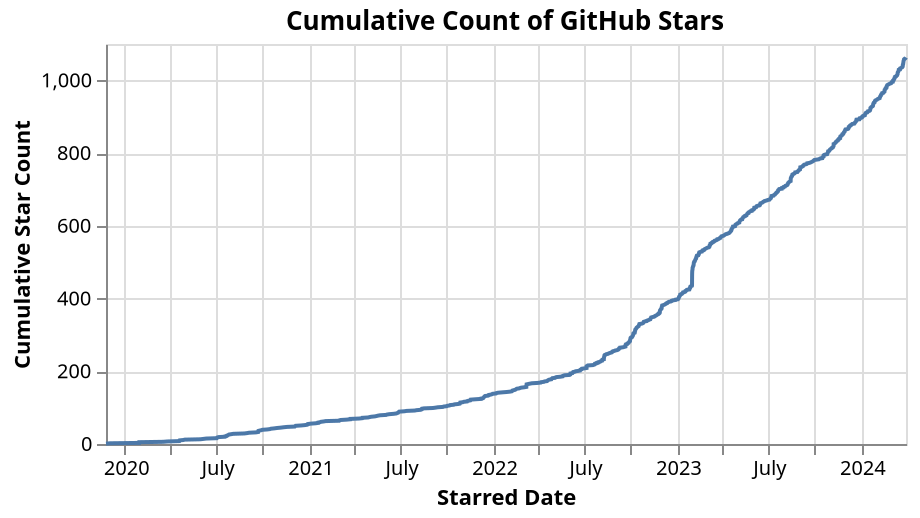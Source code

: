 {"config": {"view": {"continuousWidth": 400, "continuousHeight": 300}}, "data": {"name": "data-871caa5021346461f1d7b083c9f954ff"}, "mark": "line", "encoding": {"tooltip": [{"field": "starredAt", "title": "Date", "type": "temporal"}, {"field": "cumulative_count", "title": "Cumulative Count", "type": "quantitative"}], "x": {"axis": {"title": "Starred Date"}, "field": "starredAt", "type": "temporal"}, "y": {"axis": {"title": "Cumulative Star Count"}, "field": "cumulative_count", "type": "quantitative"}}, "height": 200, "title": "Cumulative Count of GitHub Stars", "transform": [{"window": [{"op": "count", "as": "cumulative_count"}], "sort": [{"field": "starredAt"}]}], "$schema": "https://vega.github.io/schema/vega-lite/v4.17.0.json", "datasets": {"data-871caa5021346461f1d7b083c9f954ff": [{"starredAt": "2019-11-24T11:53:49+00:00"}, {"starredAt": "2019-12-02T17:43:54+00:00"}, {"starredAt": "2020-01-29T11:51:42+00:00"}, {"starredAt": "2020-01-29T15:34:41+00:00"}, {"starredAt": "2020-01-29T16:07:53+00:00"}, {"starredAt": "2020-03-16T15:19:39+00:00"}, {"starredAt": "2020-03-25T11:19:59+00:00"}, {"starredAt": "2020-04-18T02:05:04+00:00"}, {"starredAt": "2020-04-18T12:23:40+00:00"}, {"starredAt": "2020-04-18T19:17:12+00:00"}, {"starredAt": "2020-04-26T02:24:30+00:00"}, {"starredAt": "2020-04-28T17:20:31+00:00"}, {"starredAt": "2020-05-29T20:05:55+00:00"}, {"starredAt": "2020-06-04T17:29:19+00:00"}, {"starredAt": "2020-06-10T07:50:57+00:00"}, {"starredAt": "2020-07-01T03:54:42+00:00"}, {"starredAt": "2020-07-01T11:02:05+00:00"}, {"starredAt": "2020-07-02T08:12:09+00:00"}, {"starredAt": "2020-07-04T23:20:23+00:00"}, {"starredAt": "2020-07-17T10:14:14+00:00"}, {"starredAt": "2020-07-17T16:04:50+00:00"}, {"starredAt": "2020-07-20T22:41:55+00:00"}, {"starredAt": "2020-07-21T04:59:47+00:00"}, {"starredAt": "2020-07-23T02:08:31+00:00"}, {"starredAt": "2020-07-24T10:11:41+00:00"}, {"starredAt": "2020-07-25T11:46:58+00:00"}, {"starredAt": "2020-07-29T22:35:40+00:00"}, {"starredAt": "2020-08-03T03:24:00+00:00"}, {"starredAt": "2020-08-25T03:27:37+00:00"}, {"starredAt": "2020-08-30T13:59:05+00:00"}, {"starredAt": "2020-09-03T12:06:56+00:00"}, {"starredAt": "2020-09-17T09:02:50+00:00"}, {"starredAt": "2020-09-21T10:25:45+00:00"}, {"starredAt": "2020-09-21T13:32:43+00:00"}, {"starredAt": "2020-09-21T14:41:49+00:00"}, {"starredAt": "2020-09-21T20:22:27+00:00"}, {"starredAt": "2020-09-24T13:37:59+00:00"}, {"starredAt": "2020-09-27T19:31:02+00:00"}, {"starredAt": "2020-09-29T15:12:34+00:00"}, {"starredAt": "2020-10-09T08:32:19+00:00"}, {"starredAt": "2020-10-14T19:35:54+00:00"}, {"starredAt": "2020-10-16T18:42:21+00:00"}, {"starredAt": "2020-10-23T14:55:22+00:00"}, {"starredAt": "2020-10-28T17:22:25+00:00"}, {"starredAt": "2020-11-05T06:59:55+00:00"}, {"starredAt": "2020-11-10T19:29:33+00:00"}, {"starredAt": "2020-11-17T15:52:01+00:00"}, {"starredAt": "2020-12-03T03:41:34+00:00"}, {"starredAt": "2020-12-03T20:57:41+00:00"}, {"starredAt": "2020-12-04T16:46:02+00:00"}, {"starredAt": "2020-12-15T16:59:49+00:00"}, {"starredAt": "2020-12-23T07:43:05+00:00"}, {"starredAt": "2020-12-27T20:50:23+00:00"}, {"starredAt": "2020-12-29T09:57:35+00:00"}, {"starredAt": "2020-12-29T13:32:56+00:00"}, {"starredAt": "2021-01-04T02:42:34+00:00"}, {"starredAt": "2021-01-13T17:10:13+00:00"}, {"starredAt": "2021-01-18T13:34:47+00:00"}, {"starredAt": "2021-01-18T16:13:38+00:00"}, {"starredAt": "2021-01-22T09:49:44+00:00"}, {"starredAt": "2021-01-23T22:57:08+00:00"}, {"starredAt": "2021-01-29T12:54:24+00:00"}, {"starredAt": "2021-02-02T12:59:26+00:00"}, {"starredAt": "2021-03-01T03:33:12+00:00"}, {"starredAt": "2021-03-01T14:23:35+00:00"}, {"starredAt": "2021-03-04T01:59:25+00:00"}, {"starredAt": "2021-03-15T18:28:19+00:00"}, {"starredAt": "2021-03-23T09:41:47+00:00"}, {"starredAt": "2021-03-23T12:40:43+00:00"}, {"starredAt": "2021-04-09T14:20:32+00:00"}, {"starredAt": "2021-04-16T02:03:36+00:00"}, {"starredAt": "2021-04-16T09:42:59+00:00"}, {"starredAt": "2021-04-27T19:12:35+00:00"}, {"starredAt": "2021-04-30T13:59:48+00:00"}, {"starredAt": "2021-05-04T03:34:21+00:00"}, {"starredAt": "2021-05-11T09:09:34+00:00"}, {"starredAt": "2021-05-14T13:40:09+00:00"}, {"starredAt": "2021-05-17T07:51:43+00:00"}, {"starredAt": "2021-05-21T09:06:47+00:00"}, {"starredAt": "2021-06-02T11:15:21+00:00"}, {"starredAt": "2021-06-04T03:37:28+00:00"}, {"starredAt": "2021-06-08T16:16:45+00:00"}, {"starredAt": "2021-06-17T09:38:35+00:00"}, {"starredAt": "2021-06-22T19:16:52+00:00"}, {"starredAt": "2021-06-24T07:54:38+00:00"}, {"starredAt": "2021-06-26T08:39:19+00:00"}, {"starredAt": "2021-06-26T20:10:33+00:00"}, {"starredAt": "2021-06-27T12:20:28+00:00"}, {"starredAt": "2021-06-28T08:03:05+00:00"}, {"starredAt": "2021-07-08T17:26:29+00:00"}, {"starredAt": "2021-07-12T22:54:23+00:00"}, {"starredAt": "2021-07-29T05:53:50+00:00"}, {"starredAt": "2021-08-01T19:22:36+00:00"}, {"starredAt": "2021-08-09T21:31:21+00:00"}, {"starredAt": "2021-08-11T17:02:26+00:00"}, {"starredAt": "2021-08-11T17:02:51+00:00"}, {"starredAt": "2021-08-12T06:11:47+00:00"}, {"starredAt": "2021-08-16T13:14:11+00:00"}, {"starredAt": "2021-09-03T09:38:27+00:00"}, {"starredAt": "2021-09-08T15:26:04+00:00"}, {"starredAt": "2021-09-12T23:18:35+00:00"}, {"starredAt": "2021-09-23T05:47:53+00:00"}, {"starredAt": "2021-09-24T14:01:24+00:00"}, {"starredAt": "2021-09-30T19:12:20+00:00"}, {"starredAt": "2021-10-01T21:07:44+00:00"}, {"starredAt": "2021-10-06T10:55:06+00:00"}, {"starredAt": "2021-10-07T08:29:10+00:00"}, {"starredAt": "2021-10-14T17:38:05+00:00"}, {"starredAt": "2021-10-15T20:34:22+00:00"}, {"starredAt": "2021-10-23T03:26:41+00:00"}, {"starredAt": "2021-10-26T21:23:17+00:00"}, {"starredAt": "2021-10-27T08:26:14+00:00"}, {"starredAt": "2021-10-27T11:20:06+00:00"}, {"starredAt": "2021-10-27T14:33:28+00:00"}, {"starredAt": "2021-11-01T20:50:50+00:00"}, {"starredAt": "2021-11-03T11:05:52+00:00"}, {"starredAt": "2021-11-10T01:40:26+00:00"}, {"starredAt": "2021-11-10T09:41:12+00:00"}, {"starredAt": "2021-11-12T21:15:57+00:00"}, {"starredAt": "2021-11-16T10:32:17+00:00"}, {"starredAt": "2021-11-16T16:08:38+00:00"}, {"starredAt": "2021-11-17T02:34:19+00:00"}, {"starredAt": "2021-11-26T17:06:46+00:00"}, {"starredAt": "2021-12-07T19:20:15+00:00"}, {"starredAt": "2021-12-07T23:16:44+00:00"}, {"starredAt": "2021-12-11T22:59:25+00:00"}, {"starredAt": "2021-12-12T13:34:49+00:00"}, {"starredAt": "2021-12-12T23:09:20+00:00"}, {"starredAt": "2021-12-13T14:54:41+00:00"}, {"starredAt": "2021-12-14T14:15:57+00:00"}, {"starredAt": "2021-12-14T19:51:50+00:00"}, {"starredAt": "2021-12-15T20:23:36+00:00"}, {"starredAt": "2021-12-21T22:27:59+00:00"}, {"starredAt": "2021-12-23T07:52:29+00:00"}, {"starredAt": "2021-12-23T12:21:48+00:00"}, {"starredAt": "2021-12-27T14:20:13+00:00"}, {"starredAt": "2021-12-29T18:12:51+00:00"}, {"starredAt": "2021-12-30T16:51:38+00:00"}, {"starredAt": "2022-01-06T15:38:56+00:00"}, {"starredAt": "2022-01-07T06:59:20+00:00"}, {"starredAt": "2022-01-10T11:04:09+00:00"}, {"starredAt": "2022-01-18T16:22:18+00:00"}, {"starredAt": "2022-01-27T16:08:46+00:00"}, {"starredAt": "2022-02-03T07:31:37+00:00"}, {"starredAt": "2022-02-07T02:55:14+00:00"}, {"starredAt": "2022-02-07T20:54:41+00:00"}, {"starredAt": "2022-02-08T05:41:19+00:00"}, {"starredAt": "2022-02-10T14:37:52+00:00"}, {"starredAt": "2022-02-13T12:17:43+00:00"}, {"starredAt": "2022-02-14T16:10:24+00:00"}, {"starredAt": "2022-02-15T12:14:28+00:00"}, {"starredAt": "2022-02-16T18:07:26+00:00"}, {"starredAt": "2022-02-21T15:43:24+00:00"}, {"starredAt": "2022-02-23T04:55:01+00:00"}, {"starredAt": "2022-02-25T16:55:23+00:00"}, {"starredAt": "2022-03-03T19:28:58+00:00"}, {"starredAt": "2022-03-07T17:09:38+00:00"}, {"starredAt": "2022-03-07T17:16:33+00:00"}, {"starredAt": "2022-03-07T19:58:05+00:00"}, {"starredAt": "2022-03-07T20:02:28+00:00"}, {"starredAt": "2022-03-07T20:05:50+00:00"}, {"starredAt": "2022-03-08T03:51:10+00:00"}, {"starredAt": "2022-03-08T07:08:21+00:00"}, {"starredAt": "2022-03-08T08:13:51+00:00"}, {"starredAt": "2022-03-11T11:30:04+00:00"}, {"starredAt": "2022-03-15T00:57:10+00:00"}, {"starredAt": "2022-03-18T13:52:03+00:00"}, {"starredAt": "2022-03-30T06:38:29+00:00"}, {"starredAt": "2022-04-05T11:57:49+00:00"}, {"starredAt": "2022-04-06T04:14:58+00:00"}, {"starredAt": "2022-04-11T15:11:20+00:00"}, {"starredAt": "2022-04-12T15:42:38+00:00"}, {"starredAt": "2022-04-17T22:28:53+00:00"}, {"starredAt": "2022-04-18T14:37:04+00:00"}, {"starredAt": "2022-04-19T07:19:17+00:00"}, {"starredAt": "2022-04-20T12:12:24+00:00"}, {"starredAt": "2022-04-22T06:46:07+00:00"}, {"starredAt": "2022-04-26T05:59:49+00:00"}, {"starredAt": "2022-04-26T12:25:07+00:00"}, {"starredAt": "2022-04-27T14:44:24+00:00"}, {"starredAt": "2022-04-28T07:28:25+00:00"}, {"starredAt": "2022-05-03T20:44:24+00:00"}, {"starredAt": "2022-05-04T13:46:29+00:00"}, {"starredAt": "2022-05-06T08:30:32+00:00"}, {"starredAt": "2022-05-14T09:05:24+00:00"}, {"starredAt": "2022-05-18T11:55:02+00:00"}, {"starredAt": "2022-05-18T14:59:54+00:00"}, {"starredAt": "2022-05-20T08:51:00+00:00"}, {"starredAt": "2022-05-22T10:47:44+00:00"}, {"starredAt": "2022-06-01T16:30:58+00:00"}, {"starredAt": "2022-06-02T21:47:15+00:00"}, {"starredAt": "2022-06-03T02:41:52+00:00"}, {"starredAt": "2022-06-03T09:59:42+00:00"}, {"starredAt": "2022-06-03T10:16:04+00:00"}, {"starredAt": "2022-06-07T05:11:00+00:00"}, {"starredAt": "2022-06-07T13:51:04+00:00"}, {"starredAt": "2022-06-08T21:21:53+00:00"}, {"starredAt": "2022-06-09T01:11:20+00:00"}, {"starredAt": "2022-06-12T14:10:57+00:00"}, {"starredAt": "2022-06-13T10:05:25+00:00"}, {"starredAt": "2022-06-18T16:26:35+00:00"}, {"starredAt": "2022-06-22T01:37:51+00:00"}, {"starredAt": "2022-06-22T03:36:33+00:00"}, {"starredAt": "2022-06-22T16:18:51+00:00"}, {"starredAt": "2022-06-24T18:15:09+00:00"}, {"starredAt": "2022-06-24T20:16:11+00:00"}, {"starredAt": "2022-06-25T15:11:40+00:00"}, {"starredAt": "2022-06-30T22:03:32+00:00"}, {"starredAt": "2022-07-05T06:13:35+00:00"}, {"starredAt": "2022-07-05T06:42:30+00:00"}, {"starredAt": "2022-07-05T08:57:23+00:00"}, {"starredAt": "2022-07-05T09:07:52+00:00"}, {"starredAt": "2022-07-05T11:51:33+00:00"}, {"starredAt": "2022-07-05T11:52:07+00:00"}, {"starredAt": "2022-07-06T18:12:01+00:00"}, {"starredAt": "2022-07-07T16:41:11+00:00"}, {"starredAt": "2022-07-18T00:14:56+00:00"}, {"starredAt": "2022-07-19T23:47:35+00:00"}, {"starredAt": "2022-07-21T20:45:36+00:00"}, {"starredAt": "2022-07-22T10:44:23+00:00"}, {"starredAt": "2022-07-22T10:50:22+00:00"}, {"starredAt": "2022-07-25T12:30:09+00:00"}, {"starredAt": "2022-07-25T13:55:59+00:00"}, {"starredAt": "2022-07-28T14:58:48+00:00"}, {"starredAt": "2022-07-28T17:21:58+00:00"}, {"starredAt": "2022-07-31T16:12:36+00:00"}, {"starredAt": "2022-08-02T04:05:24+00:00"}, {"starredAt": "2022-08-02T14:29:08+00:00"}, {"starredAt": "2022-08-04T20:10:58+00:00"}, {"starredAt": "2022-08-04T20:21:46+00:00"}, {"starredAt": "2022-08-05T14:03:30+00:00"}, {"starredAt": "2022-08-05T17:46:15+00:00"}, {"starredAt": "2022-08-08T12:41:41+00:00"}, {"starredAt": "2022-08-08T12:54:32+00:00"}, {"starredAt": "2022-08-08T16:31:13+00:00"}, {"starredAt": "2022-08-08T17:28:33+00:00"}, {"starredAt": "2022-08-08T21:06:33+00:00"}, {"starredAt": "2022-08-08T21:56:35+00:00"}, {"starredAt": "2022-08-08T23:57:36+00:00"}, {"starredAt": "2022-08-09T04:33:11+00:00"}, {"starredAt": "2022-08-09T11:20:33+00:00"}, {"starredAt": "2022-08-09T13:12:08+00:00"}, {"starredAt": "2022-08-09T17:39:24+00:00"}, {"starredAt": "2022-08-09T19:57:25+00:00"}, {"starredAt": "2022-08-10T10:31:42+00:00"}, {"starredAt": "2022-08-12T16:10:25+00:00"}, {"starredAt": "2022-08-13T12:55:40+00:00"}, {"starredAt": "2022-08-16T22:28:38+00:00"}, {"starredAt": "2022-08-18T00:54:42+00:00"}, {"starredAt": "2022-08-19T18:56:57+00:00"}, {"starredAt": "2022-08-22T02:26:47+00:00"}, {"starredAt": "2022-08-24T12:00:19+00:00"}, {"starredAt": "2022-08-25T06:56:44+00:00"}, {"starredAt": "2022-08-25T09:06:19+00:00"}, {"starredAt": "2022-08-26T07:20:28+00:00"}, {"starredAt": "2022-08-29T14:22:02+00:00"}, {"starredAt": "2022-08-30T17:22:33+00:00"}, {"starredAt": "2022-09-03T10:49:08+00:00"}, {"starredAt": "2022-09-05T13:12:46+00:00"}, {"starredAt": "2022-09-06T16:06:47+00:00"}, {"starredAt": "2022-09-06T17:23:31+00:00"}, {"starredAt": "2022-09-07T13:20:53+00:00"}, {"starredAt": "2022-09-07T20:27:29+00:00"}, {"starredAt": "2022-09-09T16:37:02+00:00"}, {"starredAt": "2022-09-09T19:46:48+00:00"}, {"starredAt": "2022-09-15T13:38:50+00:00"}, {"starredAt": "2022-09-18T04:09:16+00:00"}, {"starredAt": "2022-09-20T11:38:35+00:00"}, {"starredAt": "2022-09-20T12:21:37+00:00"}, {"starredAt": "2022-09-20T12:46:55+00:00"}, {"starredAt": "2022-09-20T13:07:34+00:00"}, {"starredAt": "2022-09-20T16:09:21+00:00"}, {"starredAt": "2022-09-20T17:23:28+00:00"}, {"starredAt": "2022-09-21T04:40:52+00:00"}, {"starredAt": "2022-09-24T05:46:56+00:00"}, {"starredAt": "2022-09-24T20:56:19+00:00"}, {"starredAt": "2022-09-24T22:44:41+00:00"}, {"starredAt": "2022-09-26T12:11:08+00:00"}, {"starredAt": "2022-09-26T17:35:10+00:00"}, {"starredAt": "2022-09-27T11:21:22+00:00"}, {"starredAt": "2022-09-28T09:51:23+00:00"}, {"starredAt": "2022-09-28T12:10:02+00:00"}, {"starredAt": "2022-09-29T09:46:05+00:00"}, {"starredAt": "2022-09-29T09:59:37+00:00"}, {"starredAt": "2022-09-29T13:09:40+00:00"}, {"starredAt": "2022-09-29T15:48:59+00:00"}, {"starredAt": "2022-09-29T20:20:57+00:00"}, {"starredAt": "2022-09-30T04:51:18+00:00"}, {"starredAt": "2022-09-30T05:38:06+00:00"}, {"starredAt": "2022-09-30T08:50:09+00:00"}, {"starredAt": "2022-09-30T10:16:47+00:00"}, {"starredAt": "2022-09-30T16:43:21+00:00"}, {"starredAt": "2022-10-01T10:20:32+00:00"}, {"starredAt": "2022-10-03T13:22:31+00:00"}, {"starredAt": "2022-10-04T01:14:58+00:00"}, {"starredAt": "2022-10-04T09:38:13+00:00"}, {"starredAt": "2022-10-04T18:33:24+00:00"}, {"starredAt": "2022-10-05T05:30:23+00:00"}, {"starredAt": "2022-10-05T09:43:09+00:00"}, {"starredAt": "2022-10-05T14:07:31+00:00"}, {"starredAt": "2022-10-05T22:25:43+00:00"}, {"starredAt": "2022-10-06T01:24:35+00:00"}, {"starredAt": "2022-10-06T01:39:18+00:00"}, {"starredAt": "2022-10-06T03:27:33+00:00"}, {"starredAt": "2022-10-06T19:28:09+00:00"}, {"starredAt": "2022-10-08T21:22:15+00:00"}, {"starredAt": "2022-10-09T00:41:29+00:00"}, {"starredAt": "2022-10-09T04:21:32+00:00"}, {"starredAt": "2022-10-09T06:36:29+00:00"}, {"starredAt": "2022-10-09T07:13:28+00:00"}, {"starredAt": "2022-10-09T15:22:53+00:00"}, {"starredAt": "2022-10-09T15:30:39+00:00"}, {"starredAt": "2022-10-09T17:03:41+00:00"}, {"starredAt": "2022-10-09T21:30:54+00:00"}, {"starredAt": "2022-10-10T02:47:23+00:00"}, {"starredAt": "2022-10-11T00:42:12+00:00"}, {"starredAt": "2022-10-11T14:01:16+00:00"}, {"starredAt": "2022-10-11T19:10:43+00:00"}, {"starredAt": "2022-10-12T09:11:54+00:00"}, {"starredAt": "2022-10-12T15:04:40+00:00"}, {"starredAt": "2022-10-13T13:47:53+00:00"}, {"starredAt": "2022-10-14T14:44:42+00:00"}, {"starredAt": "2022-10-15T04:41:13+00:00"}, {"starredAt": "2022-10-16T12:04:29+00:00"}, {"starredAt": "2022-10-16T15:38:04+00:00"}, {"starredAt": "2022-10-17T00:35:39+00:00"}, {"starredAt": "2022-10-17T14:16:31+00:00"}, {"starredAt": "2022-10-17T14:38:30+00:00"}, {"starredAt": "2022-10-18T14:07:40+00:00"}, {"starredAt": "2022-10-18T14:44:22+00:00"}, {"starredAt": "2022-10-22T19:25:23+00:00"}, {"starredAt": "2022-10-24T16:32:48+00:00"}, {"starredAt": "2022-10-25T19:03:54+00:00"}, {"starredAt": "2022-10-25T23:43:08+00:00"}, {"starredAt": "2022-10-26T16:09:58+00:00"}, {"starredAt": "2022-10-26T20:48:56+00:00"}, {"starredAt": "2022-10-28T22:15:08+00:00"}, {"starredAt": "2022-11-01T12:13:28+00:00"}, {"starredAt": "2022-11-01T18:32:22+00:00"}, {"starredAt": "2022-11-03T12:42:17+00:00"}, {"starredAt": "2022-11-05T15:40:55+00:00"}, {"starredAt": "2022-11-06T22:56:25+00:00"}, {"starredAt": "2022-11-08T22:07:38+00:00"}, {"starredAt": "2022-11-09T04:20:58+00:00"}, {"starredAt": "2022-11-09T06:38:59+00:00"}, {"starredAt": "2022-11-09T16:29:37+00:00"}, {"starredAt": "2022-11-10T09:45:39+00:00"}, {"starredAt": "2022-11-10T13:13:00+00:00"}, {"starredAt": "2022-11-12T21:07:11+00:00"}, {"starredAt": "2022-11-16T09:29:50+00:00"}, {"starredAt": "2022-11-17T16:54:38+00:00"}, {"starredAt": "2022-11-18T00:03:22+00:00"}, {"starredAt": "2022-11-19T09:56:37+00:00"}, {"starredAt": "2022-11-21T01:16:36+00:00"}, {"starredAt": "2022-11-22T02:06:40+00:00"}, {"starredAt": "2022-11-22T20:30:14+00:00"}, {"starredAt": "2022-11-24T10:55:09+00:00"}, {"starredAt": "2022-11-24T11:00:28+00:00"}, {"starredAt": "2022-11-24T21:08:51+00:00"}, {"starredAt": "2022-11-27T04:45:18+00:00"}, {"starredAt": "2022-11-27T14:35:40+00:00"}, {"starredAt": "2022-11-27T16:38:48+00:00"}, {"starredAt": "2022-11-27T18:36:26+00:00"}, {"starredAt": "2022-11-27T18:49:03+00:00"}, {"starredAt": "2022-11-27T19:57:32+00:00"}, {"starredAt": "2022-11-27T20:20:16+00:00"}, {"starredAt": "2022-11-27T23:48:20+00:00"}, {"starredAt": "2022-11-28T06:06:29+00:00"}, {"starredAt": "2022-11-28T21:28:09+00:00"}, {"starredAt": "2022-11-29T13:58:42+00:00"}, {"starredAt": "2022-11-29T19:14:37+00:00"}, {"starredAt": "2022-12-01T00:46:35+00:00"}, {"starredAt": "2022-12-01T07:12:43+00:00"}, {"starredAt": "2022-12-01T08:32:17+00:00"}, {"starredAt": "2022-12-01T09:23:51+00:00"}, {"starredAt": "2022-12-01T13:05:40+00:00"}, {"starredAt": "2022-12-01T14:34:52+00:00"}, {"starredAt": "2022-12-01T14:43:30+00:00"}, {"starredAt": "2022-12-01T20:36:04+00:00"}, {"starredAt": "2022-12-02T07:07:05+00:00"}, {"starredAt": "2022-12-02T09:16:16+00:00"}, {"starredAt": "2022-12-04T15:58:38+00:00"}, {"starredAt": "2022-12-06T12:40:49+00:00"}, {"starredAt": "2022-12-07T22:54:58+00:00"}, {"starredAt": "2022-12-09T04:01:15+00:00"}, {"starredAt": "2022-12-09T16:58:41+00:00"}, {"starredAt": "2022-12-11T19:30:52+00:00"}, {"starredAt": "2022-12-11T22:47:19+00:00"}, {"starredAt": "2022-12-13T04:53:59+00:00"}, {"starredAt": "2022-12-14T18:10:14+00:00"}, {"starredAt": "2022-12-15T12:31:05+00:00"}, {"starredAt": "2022-12-19T18:35:24+00:00"}, {"starredAt": "2022-12-21T05:07:05+00:00"}, {"starredAt": "2022-12-21T08:06:28+00:00"}, {"starredAt": "2022-12-23T09:39:14+00:00"}, {"starredAt": "2022-12-28T15:09:46+00:00"}, {"starredAt": "2022-12-28T23:19:19+00:00"}, {"starredAt": "2023-01-02T15:40:42+00:00"}, {"starredAt": "2023-01-03T08:54:35+00:00"}, {"starredAt": "2023-01-03T17:59:49+00:00"}, {"starredAt": "2023-01-03T20:02:55+00:00"}, {"starredAt": "2023-01-04T04:10:30+00:00"}, {"starredAt": "2023-01-04T14:59:51+00:00"}, {"starredAt": "2023-01-04T16:47:02+00:00"}, {"starredAt": "2023-01-04T22:11:06+00:00"}, {"starredAt": "2023-01-05T12:45:50+00:00"}, {"starredAt": "2023-01-06T06:02:31+00:00"}, {"starredAt": "2023-01-06T10:27:36+00:00"}, {"starredAt": "2023-01-07T01:26:43+00:00"}, {"starredAt": "2023-01-07T06:28:04+00:00"}, {"starredAt": "2023-01-07T08:16:43+00:00"}, {"starredAt": "2023-01-09T14:17:20+00:00"}, {"starredAt": "2023-01-10T16:25:45+00:00"}, {"starredAt": "2023-01-10T20:26:46+00:00"}, {"starredAt": "2023-01-12T01:03:56+00:00"}, {"starredAt": "2023-01-12T07:11:58+00:00"}, {"starredAt": "2023-01-12T15:10:05+00:00"}, {"starredAt": "2023-01-15T23:37:04+00:00"}, {"starredAt": "2023-01-17T08:23:17+00:00"}, {"starredAt": "2023-01-17T10:57:10+00:00"}, {"starredAt": "2023-01-17T13:49:34+00:00"}, {"starredAt": "2023-01-18T22:17:57+00:00"}, {"starredAt": "2023-01-20T05:54:37+00:00"}, {"starredAt": "2023-01-20T12:58:53+00:00"}, {"starredAt": "2023-01-25T05:22:13+00:00"}, {"starredAt": "2023-01-25T08:45:37+00:00"}, {"starredAt": "2023-01-25T12:20:12+00:00"}, {"starredAt": "2023-01-25T18:26:08+00:00"}, {"starredAt": "2023-01-26T19:38:03+00:00"}, {"starredAt": "2023-01-26T20:13:50+00:00"}, {"starredAt": "2023-01-26T21:15:45+00:00"}, {"starredAt": "2023-01-26T22:36:21+00:00"}, {"starredAt": "2023-01-27T05:53:37+00:00"}, {"starredAt": "2023-01-28T21:16:54+00:00"}, {"starredAt": "2023-01-30T09:52:17+00:00"}, {"starredAt": "2023-01-30T13:14:05+00:00"}, {"starredAt": "2023-01-30T13:42:16+00:00"}, {"starredAt": "2023-01-30T13:57:59+00:00"}, {"starredAt": "2023-01-30T14:16:20+00:00"}, {"starredAt": "2023-01-30T14:24:29+00:00"}, {"starredAt": "2023-01-30T14:48:11+00:00"}, {"starredAt": "2023-01-30T15:02:57+00:00"}, {"starredAt": "2023-01-30T15:30:35+00:00"}, {"starredAt": "2023-01-30T15:32:51+00:00"}, {"starredAt": "2023-01-30T15:40:47+00:00"}, {"starredAt": "2023-01-30T15:42:16+00:00"}, {"starredAt": "2023-01-30T15:53:29+00:00"}, {"starredAt": "2023-01-30T16:00:47+00:00"}, {"starredAt": "2023-01-30T16:02:17+00:00"}, {"starredAt": "2023-01-30T16:07:43+00:00"}, {"starredAt": "2023-01-30T16:13:02+00:00"}, {"starredAt": "2023-01-30T16:24:56+00:00"}, {"starredAt": "2023-01-30T16:50:37+00:00"}, {"starredAt": "2023-01-30T17:16:36+00:00"}, {"starredAt": "2023-01-30T17:19:09+00:00"}, {"starredAt": "2023-01-30T17:24:38+00:00"}, {"starredAt": "2023-01-30T17:28:59+00:00"}, {"starredAt": "2023-01-30T17:40:55+00:00"}, {"starredAt": "2023-01-30T17:50:31+00:00"}, {"starredAt": "2023-01-30T17:52:28+00:00"}, {"starredAt": "2023-01-30T17:58:11+00:00"}, {"starredAt": "2023-01-30T17:59:09+00:00"}, {"starredAt": "2023-01-30T19:01:10+00:00"}, {"starredAt": "2023-01-30T19:05:27+00:00"}, {"starredAt": "2023-01-30T19:06:47+00:00"}, {"starredAt": "2023-01-30T19:22:42+00:00"}, {"starredAt": "2023-01-30T19:30:27+00:00"}, {"starredAt": "2023-01-30T19:57:08+00:00"}, {"starredAt": "2023-01-30T20:43:21+00:00"}, {"starredAt": "2023-01-30T21:06:08+00:00"}, {"starredAt": "2023-01-30T21:39:39+00:00"}, {"starredAt": "2023-01-30T22:07:24+00:00"}, {"starredAt": "2023-01-30T23:01:41+00:00"}, {"starredAt": "2023-01-30T23:34:02+00:00"}, {"starredAt": "2023-01-31T00:49:20+00:00"}, {"starredAt": "2023-01-31T01:03:13+00:00"}, {"starredAt": "2023-01-31T04:50:47+00:00"}, {"starredAt": "2023-01-31T07:33:17+00:00"}, {"starredAt": "2023-01-31T10:46:13+00:00"}, {"starredAt": "2023-01-31T12:14:03+00:00"}, {"starredAt": "2023-01-31T15:24:18+00:00"}, {"starredAt": "2023-01-31T16:34:15+00:00"}, {"starredAt": "2023-01-31T17:02:42+00:00"}, {"starredAt": "2023-01-31T17:15:54+00:00"}, {"starredAt": "2023-01-31T19:28:33+00:00"}, {"starredAt": "2023-02-01T04:54:34+00:00"}, {"starredAt": "2023-02-01T07:25:36+00:00"}, {"starredAt": "2023-02-01T15:05:11+00:00"}, {"starredAt": "2023-02-01T19:17:08+00:00"}, {"starredAt": "2023-02-01T23:43:11+00:00"}, {"starredAt": "2023-02-02T14:37:51+00:00"}, {"starredAt": "2023-02-02T15:55:02+00:00"}, {"starredAt": "2023-02-02T16:30:02+00:00"}, {"starredAt": "2023-02-02T20:29:49+00:00"}, {"starredAt": "2023-02-02T21:54:59+00:00"}, {"starredAt": "2023-02-03T02:22:18+00:00"}, {"starredAt": "2023-02-03T02:32:26+00:00"}, {"starredAt": "2023-02-03T02:46:49+00:00"}, {"starredAt": "2023-02-03T05:59:35+00:00"}, {"starredAt": "2023-02-03T13:34:11+00:00"}, {"starredAt": "2023-02-03T18:00:59+00:00"}, {"starredAt": "2023-02-04T18:28:15+00:00"}, {"starredAt": "2023-02-04T22:32:56+00:00"}, {"starredAt": "2023-02-05T10:46:29+00:00"}, {"starredAt": "2023-02-05T12:49:45+00:00"}, {"starredAt": "2023-02-05T21:45:11+00:00"}, {"starredAt": "2023-02-06T07:04:18+00:00"}, {"starredAt": "2023-02-06T13:15:09+00:00"}, {"starredAt": "2023-02-06T19:12:09+00:00"}, {"starredAt": "2023-02-07T13:55:17+00:00"}, {"starredAt": "2023-02-07T14:13:17+00:00"}, {"starredAt": "2023-02-07T22:04:07+00:00"}, {"starredAt": "2023-02-07T22:24:04+00:00"}, {"starredAt": "2023-02-08T10:30:39+00:00"}, {"starredAt": "2023-02-08T14:39:50+00:00"}, {"starredAt": "2023-02-08T14:57:55+00:00"}, {"starredAt": "2023-02-08T23:16:56+00:00"}, {"starredAt": "2023-02-09T05:12:01+00:00"}, {"starredAt": "2023-02-11T16:58:49+00:00"}, {"starredAt": "2023-02-11T18:29:28+00:00"}, {"starredAt": "2023-02-12T21:13:00+00:00"}, {"starredAt": "2023-02-13T04:11:52+00:00"}, {"starredAt": "2023-02-13T08:51:41+00:00"}, {"starredAt": "2023-02-13T08:54:00+00:00"}, {"starredAt": "2023-02-13T12:13:18+00:00"}, {"starredAt": "2023-02-13T13:15:29+00:00"}, {"starredAt": "2023-02-13T20:34:03+00:00"}, {"starredAt": "2023-02-15T17:07:51+00:00"}, {"starredAt": "2023-02-18T13:51:47+00:00"}, {"starredAt": "2023-02-18T14:16:21+00:00"}, {"starredAt": "2023-02-19T19:02:56+00:00"}, {"starredAt": "2023-02-21T10:57:22+00:00"}, {"starredAt": "2023-02-21T11:27:39+00:00"}, {"starredAt": "2023-02-23T17:21:38+00:00"}, {"starredAt": "2023-02-23T20:48:05+00:00"}, {"starredAt": "2023-02-24T17:23:50+00:00"}, {"starredAt": "2023-02-26T07:44:32+00:00"}, {"starredAt": "2023-02-27T19:24:06+00:00"}, {"starredAt": "2023-02-28T18:09:05+00:00"}, {"starredAt": "2023-03-02T12:52:56+00:00"}, {"starredAt": "2023-03-05T05:59:22+00:00"}, {"starredAt": "2023-03-05T20:52:48+00:00"}, {"starredAt": "2023-03-05T22:47:53+00:00"}, {"starredAt": "2023-03-06T11:56:08+00:00"}, {"starredAt": "2023-03-06T14:03:56+00:00"}, {"starredAt": "2023-03-06T15:47:39+00:00"}, {"starredAt": "2023-03-06T18:31:53+00:00"}, {"starredAt": "2023-03-07T17:32:58+00:00"}, {"starredAt": "2023-03-07T20:56:24+00:00"}, {"starredAt": "2023-03-08T04:25:59+00:00"}, {"starredAt": "2023-03-08T06:22:02+00:00"}, {"starredAt": "2023-03-10T14:22:21+00:00"}, {"starredAt": "2023-03-11T08:11:49+00:00"}, {"starredAt": "2023-03-11T10:47:30+00:00"}, {"starredAt": "2023-03-13T05:56:54+00:00"}, {"starredAt": "2023-03-13T08:08:33+00:00"}, {"starredAt": "2023-03-15T10:20:25+00:00"}, {"starredAt": "2023-03-15T15:52:30+00:00"}, {"starredAt": "2023-03-16T06:57:30+00:00"}, {"starredAt": "2023-03-19T05:49:42+00:00"}, {"starredAt": "2023-03-20T16:18:18+00:00"}, {"starredAt": "2023-03-20T17:24:26+00:00"}, {"starredAt": "2023-03-21T05:27:31+00:00"}, {"starredAt": "2023-03-24T16:49:05+00:00"}, {"starredAt": "2023-03-25T17:58:46+00:00"}, {"starredAt": "2023-03-26T04:42:55+00:00"}, {"starredAt": "2023-03-28T04:24:29+00:00"}, {"starredAt": "2023-03-28T08:58:23+00:00"}, {"starredAt": "2023-03-28T15:55:02+00:00"}, {"starredAt": "2023-03-29T11:33:01+00:00"}, {"starredAt": "2023-03-29T21:18:36+00:00"}, {"starredAt": "2023-04-01T02:28:09+00:00"}, {"starredAt": "2023-04-03T13:06:34+00:00"}, {"starredAt": "2023-04-04T10:16:33+00:00"}, {"starredAt": "2023-04-05T08:44:49+00:00"}, {"starredAt": "2023-04-06T09:02:30+00:00"}, {"starredAt": "2023-04-07T10:20:42+00:00"}, {"starredAt": "2023-04-10T16:37:09+00:00"}, {"starredAt": "2023-04-11T12:17:56+00:00"}, {"starredAt": "2023-04-14T02:23:27+00:00"}, {"starredAt": "2023-04-14T19:08:22+00:00"}, {"starredAt": "2023-04-15T08:39:52+00:00"}, {"starredAt": "2023-04-16T06:35:07+00:00"}, {"starredAt": "2023-04-16T18:25:34+00:00"}, {"starredAt": "2023-04-17T10:27:19+00:00"}, {"starredAt": "2023-04-18T01:41:26+00:00"}, {"starredAt": "2023-04-18T02:06:45+00:00"}, {"starredAt": "2023-04-18T17:58:06+00:00"}, {"starredAt": "2023-04-18T18:16:46+00:00"}, {"starredAt": "2023-04-18T18:41:15+00:00"}, {"starredAt": "2023-04-19T10:09:22+00:00"}, {"starredAt": "2023-04-19T16:18:04+00:00"}, {"starredAt": "2023-04-19T22:57:28+00:00"}, {"starredAt": "2023-04-20T09:07:06+00:00"}, {"starredAt": "2023-04-21T03:46:35+00:00"}, {"starredAt": "2023-04-21T13:55:17+00:00"}, {"starredAt": "2023-04-22T02:32:57+00:00"}, {"starredAt": "2023-04-22T03:20:11+00:00"}, {"starredAt": "2023-04-25T23:34:03+00:00"}, {"starredAt": "2023-04-26T04:24:19+00:00"}, {"starredAt": "2023-04-26T12:07:45+00:00"}, {"starredAt": "2023-04-26T14:27:01+00:00"}, {"starredAt": "2023-04-26T19:34:21+00:00"}, {"starredAt": "2023-04-27T17:14:58+00:00"}, {"starredAt": "2023-04-28T23:37:49+00:00"}, {"starredAt": "2023-04-30T14:45:32+00:00"}, {"starredAt": "2023-04-30T21:48:37+00:00"}, {"starredAt": "2023-05-02T14:56:46+00:00"}, {"starredAt": "2023-05-04T10:25:55+00:00"}, {"starredAt": "2023-05-04T12:31:04+00:00"}, {"starredAt": "2023-05-04T15:35:02+00:00"}, {"starredAt": "2023-05-04T23:12:48+00:00"}, {"starredAt": "2023-05-05T04:57:34+00:00"}, {"starredAt": "2023-05-05T12:21:47+00:00"}, {"starredAt": "2023-05-06T10:23:20+00:00"}, {"starredAt": "2023-05-06T19:13:29+00:00"}, {"starredAt": "2023-05-07T21:13:34+00:00"}, {"starredAt": "2023-05-10T08:11:40+00:00"}, {"starredAt": "2023-05-10T13:15:22+00:00"}, {"starredAt": "2023-05-10T14:29:21+00:00"}, {"starredAt": "2023-05-10T17:28:42+00:00"}, {"starredAt": "2023-05-11T07:39:29+00:00"}, {"starredAt": "2023-05-12T02:04:47+00:00"}, {"starredAt": "2023-05-12T09:07:36+00:00"}, {"starredAt": "2023-05-13T22:49:43+00:00"}, {"starredAt": "2023-05-14T08:00:50+00:00"}, {"starredAt": "2023-05-16T09:20:45+00:00"}, {"starredAt": "2023-05-16T11:43:24+00:00"}, {"starredAt": "2023-05-18T16:35:36+00:00"}, {"starredAt": "2023-05-18T20:55:43+00:00"}, {"starredAt": "2023-05-19T08:41:33+00:00"}, {"starredAt": "2023-05-19T17:53:04+00:00"}, {"starredAt": "2023-05-20T04:57:44+00:00"}, {"starredAt": "2023-05-20T14:40:32+00:00"}, {"starredAt": "2023-05-22T14:13:47+00:00"}, {"starredAt": "2023-05-22T16:25:43+00:00"}, {"starredAt": "2023-05-22T22:00:29+00:00"}, {"starredAt": "2023-05-24T06:08:47+00:00"}, {"starredAt": "2023-05-25T09:53:54+00:00"}, {"starredAt": "2023-05-26T00:42:33+00:00"}, {"starredAt": "2023-05-29T01:39:36+00:00"}, {"starredAt": "2023-05-29T03:35:15+00:00"}, {"starredAt": "2023-05-29T11:04:04+00:00"}, {"starredAt": "2023-06-01T01:43:06+00:00"}, {"starredAt": "2023-06-01T23:58:32+00:00"}, {"starredAt": "2023-06-02T17:23:28+00:00"}, {"starredAt": "2023-06-02T18:05:02+00:00"}, {"starredAt": "2023-06-02T18:28:12+00:00"}, {"starredAt": "2023-06-03T10:35:23+00:00"}, {"starredAt": "2023-06-03T10:42:42+00:00"}, {"starredAt": "2023-06-06T18:24:17+00:00"}, {"starredAt": "2023-06-07T02:25:22+00:00"}, {"starredAt": "2023-06-07T12:44:28+00:00"}, {"starredAt": "2023-06-07T19:02:00+00:00"}, {"starredAt": "2023-06-09T11:26:11+00:00"}, {"starredAt": "2023-06-13T09:48:04+00:00"}, {"starredAt": "2023-06-14T07:28:39+00:00"}, {"starredAt": "2023-06-14T08:52:22+00:00"}, {"starredAt": "2023-06-14T15:27:28+00:00"}, {"starredAt": "2023-06-14T17:59:52+00:00"}, {"starredAt": "2023-06-15T11:44:45+00:00"}, {"starredAt": "2023-06-15T13:20:18+00:00"}, {"starredAt": "2023-06-17T16:51:55+00:00"}, {"starredAt": "2023-06-19T07:05:38+00:00"}, {"starredAt": "2023-06-20T02:31:07+00:00"}, {"starredAt": "2023-06-20T17:42:41+00:00"}, {"starredAt": "2023-06-22T14:49:12+00:00"}, {"starredAt": "2023-06-23T04:35:25+00:00"}, {"starredAt": "2023-06-25T16:31:13+00:00"}, {"starredAt": "2023-06-28T11:54:11+00:00"}, {"starredAt": "2023-06-29T17:04:30+00:00"}, {"starredAt": "2023-07-03T06:22:08+00:00"}, {"starredAt": "2023-07-03T16:19:40+00:00"}, {"starredAt": "2023-07-04T12:34:21+00:00"}, {"starredAt": "2023-07-05T11:23:06+00:00"}, {"starredAt": "2023-07-06T02:36:55+00:00"}, {"starredAt": "2023-07-06T04:59:22+00:00"}, {"starredAt": "2023-07-06T11:06:12+00:00"}, {"starredAt": "2023-07-06T21:48:39+00:00"}, {"starredAt": "2023-07-06T22:00:22+00:00"}, {"starredAt": "2023-07-07T10:59:54+00:00"}, {"starredAt": "2023-07-07T12:20:41+00:00"}, {"starredAt": "2023-07-11T05:34:18+00:00"}, {"starredAt": "2023-07-11T11:02:40+00:00"}, {"starredAt": "2023-07-12T13:45:17+00:00"}, {"starredAt": "2023-07-14T04:15:33+00:00"}, {"starredAt": "2023-07-14T10:44:40+00:00"}, {"starredAt": "2023-07-14T22:16:19+00:00"}, {"starredAt": "2023-07-15T17:25:56+00:00"}, {"starredAt": "2023-07-16T21:25:55+00:00"}, {"starredAt": "2023-07-17T14:45:44+00:00"}, {"starredAt": "2023-07-17T15:38:52+00:00"}, {"starredAt": "2023-07-18T23:52:03+00:00"}, {"starredAt": "2023-07-19T18:36:01+00:00"}, {"starredAt": "2023-07-19T21:36:36+00:00"}, {"starredAt": "2023-07-20T11:03:27+00:00"}, {"starredAt": "2023-07-20T12:58:40+00:00"}, {"starredAt": "2023-07-20T14:48:31+00:00"}, {"starredAt": "2023-07-21T16:12:27+00:00"}, {"starredAt": "2023-07-22T03:13:49+00:00"}, {"starredAt": "2023-07-22T13:14:01+00:00"}, {"starredAt": "2023-07-27T14:20:54+00:00"}, {"starredAt": "2023-07-27T15:58:34+00:00"}, {"starredAt": "2023-07-27T18:55:30+00:00"}, {"starredAt": "2023-07-30T08:30:11+00:00"}, {"starredAt": "2023-07-30T09:04:50+00:00"}, {"starredAt": "2023-07-31T05:07:11+00:00"}, {"starredAt": "2023-08-03T03:07:40+00:00"}, {"starredAt": "2023-08-03T14:02:56+00:00"}, {"starredAt": "2023-08-03T23:33:12+00:00"}, {"starredAt": "2023-08-05T21:37:30+00:00"}, {"starredAt": "2023-08-07T12:25:08+00:00"}, {"starredAt": "2023-08-08T01:48:49+00:00"}, {"starredAt": "2023-08-08T12:55:20+00:00"}, {"starredAt": "2023-08-08T17:32:22+00:00"}, {"starredAt": "2023-08-08T17:49:41+00:00"}, {"starredAt": "2023-08-09T07:15:41+00:00"}, {"starredAt": "2023-08-09T12:15:19+00:00"}, {"starredAt": "2023-08-10T11:56:23+00:00"}, {"starredAt": "2023-08-10T20:04:53+00:00"}, {"starredAt": "2023-08-11T19:14:23+00:00"}, {"starredAt": "2023-08-12T21:01:13+00:00"}, {"starredAt": "2023-08-14T07:36:53+00:00"}, {"starredAt": "2023-08-14T07:47:42+00:00"}, {"starredAt": "2023-08-14T09:50:23+00:00"}, {"starredAt": "2023-08-14T10:05:35+00:00"}, {"starredAt": "2023-08-14T10:18:17+00:00"}, {"starredAt": "2023-08-14T10:41:52+00:00"}, {"starredAt": "2023-08-14T11:06:40+00:00"}, {"starredAt": "2023-08-14T13:41:05+00:00"}, {"starredAt": "2023-08-14T15:52:15+00:00"}, {"starredAt": "2023-08-14T20:02:37+00:00"}, {"starredAt": "2023-08-15T06:25:06+00:00"}, {"starredAt": "2023-08-15T18:33:53+00:00"}, {"starredAt": "2023-08-15T19:08:30+00:00"}, {"starredAt": "2023-08-16T05:38:22+00:00"}, {"starredAt": "2023-08-17T04:16:32+00:00"}, {"starredAt": "2023-08-17T11:06:37+00:00"}, {"starredAt": "2023-08-17T11:57:32+00:00"}, {"starredAt": "2023-08-17T12:58:03+00:00"}, {"starredAt": "2023-08-17T16:25:02+00:00"}, {"starredAt": "2023-08-18T18:51:22+00:00"}, {"starredAt": "2023-08-20T20:51:57+00:00"}, {"starredAt": "2023-08-21T22:01:57+00:00"}, {"starredAt": "2023-08-22T12:30:24+00:00"}, {"starredAt": "2023-08-23T11:17:40+00:00"}, {"starredAt": "2023-08-23T12:59:31+00:00"}, {"starredAt": "2023-08-27T09:37:12+00:00"}, {"starredAt": "2023-08-27T13:35:59+00:00"}, {"starredAt": "2023-08-28T14:24:00+00:00"}, {"starredAt": "2023-08-29T15:46:32+00:00"}, {"starredAt": "2023-08-29T20:19:54+00:00"}, {"starredAt": "2023-08-30T09:32:07+00:00"}, {"starredAt": "2023-08-31T20:01:41+00:00"}, {"starredAt": "2023-09-01T22:43:49+00:00"}, {"starredAt": "2023-09-01T22:44:01+00:00"}, {"starredAt": "2023-09-01T22:58:04+00:00"}, {"starredAt": "2023-09-02T06:26:27+00:00"}, {"starredAt": "2023-09-02T08:52:12+00:00"}, {"starredAt": "2023-09-02T10:18:14+00:00"}, {"starredAt": "2023-09-02T11:38:09+00:00"}, {"starredAt": "2023-09-05T09:58:58+00:00"}, {"starredAt": "2023-09-06T10:11:25+00:00"}, {"starredAt": "2023-09-07T15:36:13+00:00"}, {"starredAt": "2023-09-07T17:48:53+00:00"}, {"starredAt": "2023-09-08T19:14:55+00:00"}, {"starredAt": "2023-09-09T15:46:21+00:00"}, {"starredAt": "2023-09-10T00:09:45+00:00"}, {"starredAt": "2023-09-12T21:15:40+00:00"}, {"starredAt": "2023-09-15T07:30:29+00:00"}, {"starredAt": "2023-09-16T03:45:18+00:00"}, {"starredAt": "2023-09-16T06:48:42+00:00"}, {"starredAt": "2023-09-20T10:13:32+00:00"}, {"starredAt": "2023-09-22T12:42:58+00:00"}, {"starredAt": "2023-09-23T23:50:00+00:00"}, {"starredAt": "2023-09-25T10:39:22+00:00"}, {"starredAt": "2023-09-26T20:17:03+00:00"}, {"starredAt": "2023-09-28T03:56:39+00:00"}, {"starredAt": "2023-09-28T15:56:52+00:00"}, {"starredAt": "2023-09-29T09:23:04+00:00"}, {"starredAt": "2023-09-30T07:10:05+00:00"}, {"starredAt": "2023-10-04T20:02:35+00:00"}, {"starredAt": "2023-10-09T11:54:29+00:00"}, {"starredAt": "2023-10-10T10:27:46+00:00"}, {"starredAt": "2023-10-11T11:46:29+00:00"}, {"starredAt": "2023-10-15T22:35:03+00:00"}, {"starredAt": "2023-10-16T00:05:51+00:00"}, {"starredAt": "2023-10-16T03:52:19+00:00"}, {"starredAt": "2023-10-17T10:56:00+00:00"}, {"starredAt": "2023-10-18T14:43:51+00:00"}, {"starredAt": "2023-10-18T14:49:53+00:00"}, {"starredAt": "2023-10-18T14:50:18+00:00"}, {"starredAt": "2023-10-18T16:06:45+00:00"}, {"starredAt": "2023-10-18T19:11:28+00:00"}, {"starredAt": "2023-10-19T20:53:38+00:00"}, {"starredAt": "2023-10-21T23:27:39+00:00"}, {"starredAt": "2023-10-25T11:03:51+00:00"}, {"starredAt": "2023-10-25T13:23:42+00:00"}, {"starredAt": "2023-10-26T10:01:10+00:00"}, {"starredAt": "2023-10-26T14:57:53+00:00"}, {"starredAt": "2023-10-27T00:04:26+00:00"}, {"starredAt": "2023-10-27T04:53:21+00:00"}, {"starredAt": "2023-10-27T14:20:58+00:00"}, {"starredAt": "2023-10-27T14:33:28+00:00"}, {"starredAt": "2023-10-27T17:38:11+00:00"}, {"starredAt": "2023-10-29T19:44:19+00:00"}, {"starredAt": "2023-10-30T09:35:39+00:00"}, {"starredAt": "2023-10-30T14:40:43+00:00"}, {"starredAt": "2023-10-31T04:53:25+00:00"}, {"starredAt": "2023-10-31T12:03:11+00:00"}, {"starredAt": "2023-11-01T14:27:45+00:00"}, {"starredAt": "2023-11-02T10:21:33+00:00"}, {"starredAt": "2023-11-03T17:57:28+00:00"}, {"starredAt": "2023-11-03T20:34:00+00:00"}, {"starredAt": "2023-11-04T15:39:15+00:00"}, {"starredAt": "2023-11-06T05:17:09+00:00"}, {"starredAt": "2023-11-06T09:27:51+00:00"}, {"starredAt": "2023-11-07T01:15:57+00:00"}, {"starredAt": "2023-11-07T11:23:05+00:00"}, {"starredAt": "2023-11-07T11:52:57+00:00"}, {"starredAt": "2023-11-07T13:08:23+00:00"}, {"starredAt": "2023-11-07T13:45:33+00:00"}, {"starredAt": "2023-11-07T16:00:39+00:00"}, {"starredAt": "2023-11-07T16:32:04+00:00"}, {"starredAt": "2023-11-07T16:49:11+00:00"}, {"starredAt": "2023-11-09T08:58:30+00:00"}, {"starredAt": "2023-11-10T07:53:19+00:00"}, {"starredAt": "2023-11-10T15:59:51+00:00"}, {"starredAt": "2023-11-11T03:56:08+00:00"}, {"starredAt": "2023-11-12T11:12:30+00:00"}, {"starredAt": "2023-11-12T22:54:04+00:00"}, {"starredAt": "2023-11-12T23:35:55+00:00"}, {"starredAt": "2023-11-13T22:58:25+00:00"}, {"starredAt": "2023-11-15T11:14:12+00:00"}, {"starredAt": "2023-11-15T11:39:12+00:00"}, {"starredAt": "2023-11-15T21:48:40+00:00"}, {"starredAt": "2023-11-17T11:27:34+00:00"}, {"starredAt": "2023-11-17T13:45:14+00:00"}, {"starredAt": "2023-11-17T17:58:15+00:00"}, {"starredAt": "2023-11-18T15:14:50+00:00"}, {"starredAt": "2023-11-20T14:25:07+00:00"}, {"starredAt": "2023-11-20T15:19:16+00:00"}, {"starredAt": "2023-11-20T16:07:37+00:00"}, {"starredAt": "2023-11-20T17:03:30+00:00"}, {"starredAt": "2023-11-20T17:17:19+00:00"}, {"starredAt": "2023-11-20T23:48:39+00:00"}, {"starredAt": "2023-11-22T08:01:09+00:00"}, {"starredAt": "2023-11-23T14:29:08+00:00"}, {"starredAt": "2023-11-24T05:51:30+00:00"}, {"starredAt": "2023-11-24T08:44:21+00:00"}, {"starredAt": "2023-11-24T15:55:17+00:00"}, {"starredAt": "2023-11-24T22:05:02+00:00"}, {"starredAt": "2023-11-26T21:19:41+00:00"}, {"starredAt": "2023-11-27T01:56:17+00:00"}, {"starredAt": "2023-11-27T06:01:20+00:00"}, {"starredAt": "2023-11-27T20:03:25+00:00"}, {"starredAt": "2023-11-27T22:46:56+00:00"}, {"starredAt": "2023-11-28T16:57:34+00:00"}, {"starredAt": "2023-11-29T10:52:21+00:00"}, {"starredAt": "2023-11-29T12:39:34+00:00"}, {"starredAt": "2023-11-29T16:09:11+00:00"}, {"starredAt": "2023-11-30T05:56:10+00:00"}, {"starredAt": "2023-11-30T14:20:53+00:00"}, {"starredAt": "2023-11-30T16:17:21+00:00"}, {"starredAt": "2023-12-01T01:03:09+00:00"}, {"starredAt": "2023-12-05T06:57:59+00:00"}, {"starredAt": "2023-12-06T17:27:32+00:00"}, {"starredAt": "2023-12-07T01:55:56+00:00"}, {"starredAt": "2023-12-07T13:24:08+00:00"}, {"starredAt": "2023-12-07T14:11:25+00:00"}, {"starredAt": "2023-12-07T15:23:43+00:00"}, {"starredAt": "2023-12-07T16:31:46+00:00"}, {"starredAt": "2023-12-08T23:00:44+00:00"}, {"starredAt": "2023-12-09T01:19:04+00:00"}, {"starredAt": "2023-12-09T15:45:10+00:00"}, {"starredAt": "2023-12-11T09:44:18+00:00"}, {"starredAt": "2023-12-11T12:54:00+00:00"}, {"starredAt": "2023-12-12T22:31:49+00:00"}, {"starredAt": "2023-12-13T13:23:56+00:00"}, {"starredAt": "2023-12-14T07:42:32+00:00"}, {"starredAt": "2023-12-18T09:56:31+00:00"}, {"starredAt": "2023-12-18T15:47:26+00:00"}, {"starredAt": "2023-12-19T17:25:57+00:00"}, {"starredAt": "2023-12-19T20:55:41+00:00"}, {"starredAt": "2023-12-20T10:41:37+00:00"}, {"starredAt": "2023-12-21T07:55:35+00:00"}, {"starredAt": "2023-12-21T21:12:38+00:00"}, {"starredAt": "2023-12-22T11:38:22+00:00"}, {"starredAt": "2023-12-22T11:58:35+00:00"}, {"starredAt": "2023-12-22T15:57:44+00:00"}, {"starredAt": "2023-12-22T16:54:50+00:00"}, {"starredAt": "2023-12-22T21:38:06+00:00"}, {"starredAt": "2023-12-28T23:50:27+00:00"}, {"starredAt": "2023-12-29T07:23:21+00:00"}, {"starredAt": "2023-12-29T17:04:41+00:00"}, {"starredAt": "2023-12-29T18:19:31+00:00"}, {"starredAt": "2024-01-01T16:18:04+00:00"}, {"starredAt": "2024-01-02T22:36:04+00:00"}, {"starredAt": "2024-01-03T14:10:55+00:00"}, {"starredAt": "2024-01-03T14:13:07+00:00"}, {"starredAt": "2024-01-03T16:24:23+00:00"}, {"starredAt": "2024-01-04T16:13:51+00:00"}, {"starredAt": "2024-01-06T15:49:10+00:00"}, {"starredAt": "2024-01-08T15:09:03+00:00"}, {"starredAt": "2024-01-08T18:01:21+00:00"}, {"starredAt": "2024-01-08T22:42:05+00:00"}, {"starredAt": "2024-01-09T01:08:19+00:00"}, {"starredAt": "2024-01-09T14:01:10+00:00"}, {"starredAt": "2024-01-10T02:59:26+00:00"}, {"starredAt": "2024-01-10T03:45:32+00:00"}, {"starredAt": "2024-01-10T20:13:09+00:00"}, {"starredAt": "2024-01-13T14:54:37+00:00"}, {"starredAt": "2024-01-14T03:28:35+00:00"}, {"starredAt": "2024-01-14T17:47:33+00:00"}, {"starredAt": "2024-01-14T20:19:03+00:00"}, {"starredAt": "2024-01-17T14:43:09+00:00"}, {"starredAt": "2024-01-18T16:40:44+00:00"}, {"starredAt": "2024-01-18T23:36:17+00:00"}, {"starredAt": "2024-01-19T04:06:18+00:00"}, {"starredAt": "2024-01-19T12:14:36+00:00"}, {"starredAt": "2024-01-19T12:18:02+00:00"}, {"starredAt": "2024-01-19T13:31:17+00:00"}, {"starredAt": "2024-01-19T14:34:05+00:00"}, {"starredAt": "2024-01-19T16:41:54+00:00"}, {"starredAt": "2024-01-20T15:57:20+00:00"}, {"starredAt": "2024-01-20T23:09:40+00:00"}, {"starredAt": "2024-01-22T04:07:24+00:00"}, {"starredAt": "2024-01-22T15:32:17+00:00"}, {"starredAt": "2024-01-24T06:07:23+00:00"}, {"starredAt": "2024-01-24T17:25:15+00:00"}, {"starredAt": "2024-01-24T17:37:14+00:00"}, {"starredAt": "2024-01-24T22:09:41+00:00"}, {"starredAt": "2024-01-25T01:44:20+00:00"}, {"starredAt": "2024-01-25T02:11:14+00:00"}, {"starredAt": "2024-01-25T04:36:07+00:00"}, {"starredAt": "2024-01-25T10:11:17+00:00"}, {"starredAt": "2024-01-25T18:30:52+00:00"}, {"starredAt": "2024-01-26T18:29:18+00:00"}, {"starredAt": "2024-01-26T19:50:35+00:00"}, {"starredAt": "2024-01-28T02:24:38+00:00"}, {"starredAt": "2024-01-28T05:25:44+00:00"}, {"starredAt": "2024-01-28T07:51:12+00:00"}, {"starredAt": "2024-01-28T13:09:16+00:00"}, {"starredAt": "2024-01-28T20:07:25+00:00"}, {"starredAt": "2024-01-29T16:24:27+00:00"}, {"starredAt": "2024-01-31T11:21:04+00:00"}, {"starredAt": "2024-02-01T18:02:53+00:00"}, {"starredAt": "2024-02-02T10:23:57+00:00"}, {"starredAt": "2024-02-03T10:05:24+00:00"}, {"starredAt": "2024-02-05T05:06:05+00:00"}, {"starredAt": "2024-02-06T22:41:38+00:00"}, {"starredAt": "2024-02-07T01:08:51+00:00"}, {"starredAt": "2024-02-07T05:06:44+00:00"}, {"starredAt": "2024-02-07T20:42:38+00:00"}, {"starredAt": "2024-02-08T01:46:52+00:00"}, {"starredAt": "2024-02-08T02:22:07+00:00"}, {"starredAt": "2024-02-08T13:32:15+00:00"}, {"starredAt": "2024-02-09T09:45:15+00:00"}, {"starredAt": "2024-02-09T14:21:42+00:00"}, {"starredAt": "2024-02-09T15:00:41+00:00"}, {"starredAt": "2024-02-10T01:54:46+00:00"}, {"starredAt": "2024-02-10T10:04:56+00:00"}, {"starredAt": "2024-02-11T14:19:27+00:00"}, {"starredAt": "2024-02-11T19:07:58+00:00"}, {"starredAt": "2024-02-11T23:51:05+00:00"}, {"starredAt": "2024-02-14T13:09:35+00:00"}, {"starredAt": "2024-02-14T21:18:36+00:00"}, {"starredAt": "2024-02-15T19:48:29+00:00"}, {"starredAt": "2024-02-16T13:49:02+00:00"}, {"starredAt": "2024-02-16T14:13:53+00:00"}, {"starredAt": "2024-02-16T15:41:47+00:00"}, {"starredAt": "2024-02-16T16:22:01+00:00"}, {"starredAt": "2024-02-16T21:41:31+00:00"}, {"starredAt": "2024-02-16T23:05:08+00:00"}, {"starredAt": "2024-02-17T16:55:47+00:00"}, {"starredAt": "2024-02-18T07:57:04+00:00"}, {"starredAt": "2024-02-18T09:43:09+00:00"}, {"starredAt": "2024-02-19T07:23:33+00:00"}, {"starredAt": "2024-02-19T08:15:02+00:00"}, {"starredAt": "2024-02-20T14:42:08+00:00"}, {"starredAt": "2024-02-20T18:29:27+00:00"}, {"starredAt": "2024-02-20T19:42:13+00:00"}, {"starredAt": "2024-02-20T19:49:11+00:00"}, {"starredAt": "2024-02-20T23:14:27+00:00"}, {"starredAt": "2024-02-21T09:57:48+00:00"}, {"starredAt": "2024-02-21T15:36:44+00:00"}, {"starredAt": "2024-02-22T01:27:47+00:00"}, {"starredAt": "2024-02-23T08:17:38+00:00"}, {"starredAt": "2024-02-24T15:33:54+00:00"}, {"starredAt": "2024-02-26T03:08:13+00:00"}, {"starredAt": "2024-02-27T01:57:06+00:00"}, {"starredAt": "2024-02-29T13:12:59+00:00"}, {"starredAt": "2024-02-29T19:26:09+00:00"}, {"starredAt": "2024-03-01T09:53:00+00:00"}, {"starredAt": "2024-03-01T18:57:00+00:00"}, {"starredAt": "2024-03-04T04:27:56+00:00"}, {"starredAt": "2024-03-04T07:16:45+00:00"}, {"starredAt": "2024-03-04T14:14:02+00:00"}, {"starredAt": "2024-03-04T16:55:23+00:00"}, {"starredAt": "2024-03-04T18:11:38+00:00"}, {"starredAt": "2024-03-05T23:05:48+00:00"}, {"starredAt": "2024-03-06T01:04:28+00:00"}, {"starredAt": "2024-03-06T09:31:11+00:00"}, {"starredAt": "2024-03-06T23:38:11+00:00"}, {"starredAt": "2024-03-07T09:27:55+00:00"}, {"starredAt": "2024-03-07T14:35:39+00:00"}, {"starredAt": "2024-03-07T14:44:34+00:00"}, {"starredAt": "2024-03-08T11:48:11+00:00"}, {"starredAt": "2024-03-08T20:15:27+00:00"}, {"starredAt": "2024-03-08T20:43:04+00:00"}, {"starredAt": "2024-03-10T14:05:33+00:00"}, {"starredAt": "2024-03-10T21:16:55+00:00"}, {"starredAt": "2024-03-11T14:57:03+00:00"}, {"starredAt": "2024-03-12T15:54:32+00:00"}, {"starredAt": "2024-03-12T21:40:31+00:00"}, {"starredAt": "2024-03-13T01:15:25+00:00"}, {"starredAt": "2024-03-13T13:06:35+00:00"}, {"starredAt": "2024-03-13T13:39:25+00:00"}, {"starredAt": "2024-03-13T14:49:10+00:00"}, {"starredAt": "2024-03-13T15:31:49+00:00"}, {"starredAt": "2024-03-13T19:13:52+00:00"}, {"starredAt": "2024-03-13T22:54:46+00:00"}, {"starredAt": "2024-03-14T15:33:20+00:00"}, {"starredAt": "2024-03-14T22:43:59+00:00"}, {"starredAt": "2024-03-15T04:21:09+00:00"}, {"starredAt": "2024-03-15T09:03:40+00:00"}, {"starredAt": "2024-03-15T18:37:14+00:00"}, {"starredAt": "2024-03-15T20:40:54+00:00"}, {"starredAt": "2024-03-15T22:47:14+00:00"}, {"starredAt": "2024-03-18T11:37:14+00:00"}, {"starredAt": "2024-03-18T15:46:29+00:00"}, {"starredAt": "2024-03-18T16:34:08+00:00"}, {"starredAt": "2024-03-18T18:17:24+00:00"}, {"starredAt": "2024-03-20T07:29:23+00:00"}, {"starredAt": "2024-03-21T09:41:34+00:00"}, {"starredAt": "2024-03-22T18:21:24+00:00"}, {"starredAt": "2024-03-23T05:16:43+00:00"}, {"starredAt": "2024-03-23T17:19:18+00:00"}, {"starredAt": "2024-03-23T19:22:43+00:00"}, {"starredAt": "2024-03-23T20:17:28+00:00"}, {"starredAt": "2024-03-23T20:27:44+00:00"}, {"starredAt": "2024-03-23T21:40:11+00:00"}, {"starredAt": "2024-03-24T00:18:55+00:00"}, {"starredAt": "2024-03-24T12:51:27+00:00"}, {"starredAt": "2024-03-24T14:07:33+00:00"}, {"starredAt": "2024-03-24T14:39:44+00:00"}, {"starredAt": "2024-03-24T19:57:34+00:00"}, {"starredAt": "2024-03-24T21:21:03+00:00"}, {"starredAt": "2024-03-25T01:54:13+00:00"}, {"starredAt": "2024-03-25T02:26:06+00:00"}, {"starredAt": "2024-03-25T04:54:10+00:00"}, {"starredAt": "2024-03-25T07:11:39+00:00"}, {"starredAt": "2024-03-25T10:15:56+00:00"}, {"starredAt": "2024-03-25T12:50:05+00:00"}, {"starredAt": "2024-03-25T20:36:19+00:00"}, {"starredAt": "2024-03-26T04:09:46+00:00"}, {"starredAt": "2024-03-26T08:26:46+00:00"}, {"starredAt": "2024-03-26T10:53:30+00:00"}, {"starredAt": "2024-03-27T14:17:45+00:00"}, {"starredAt": "2024-03-28T00:23:22+00:00"}, {"starredAt": "2024-03-29T07:31:33+00:00"}, {"starredAt": "2024-03-29T20:42:03+00:00"}, {"starredAt": "2024-03-30T07:09:00+00:00"}]}}